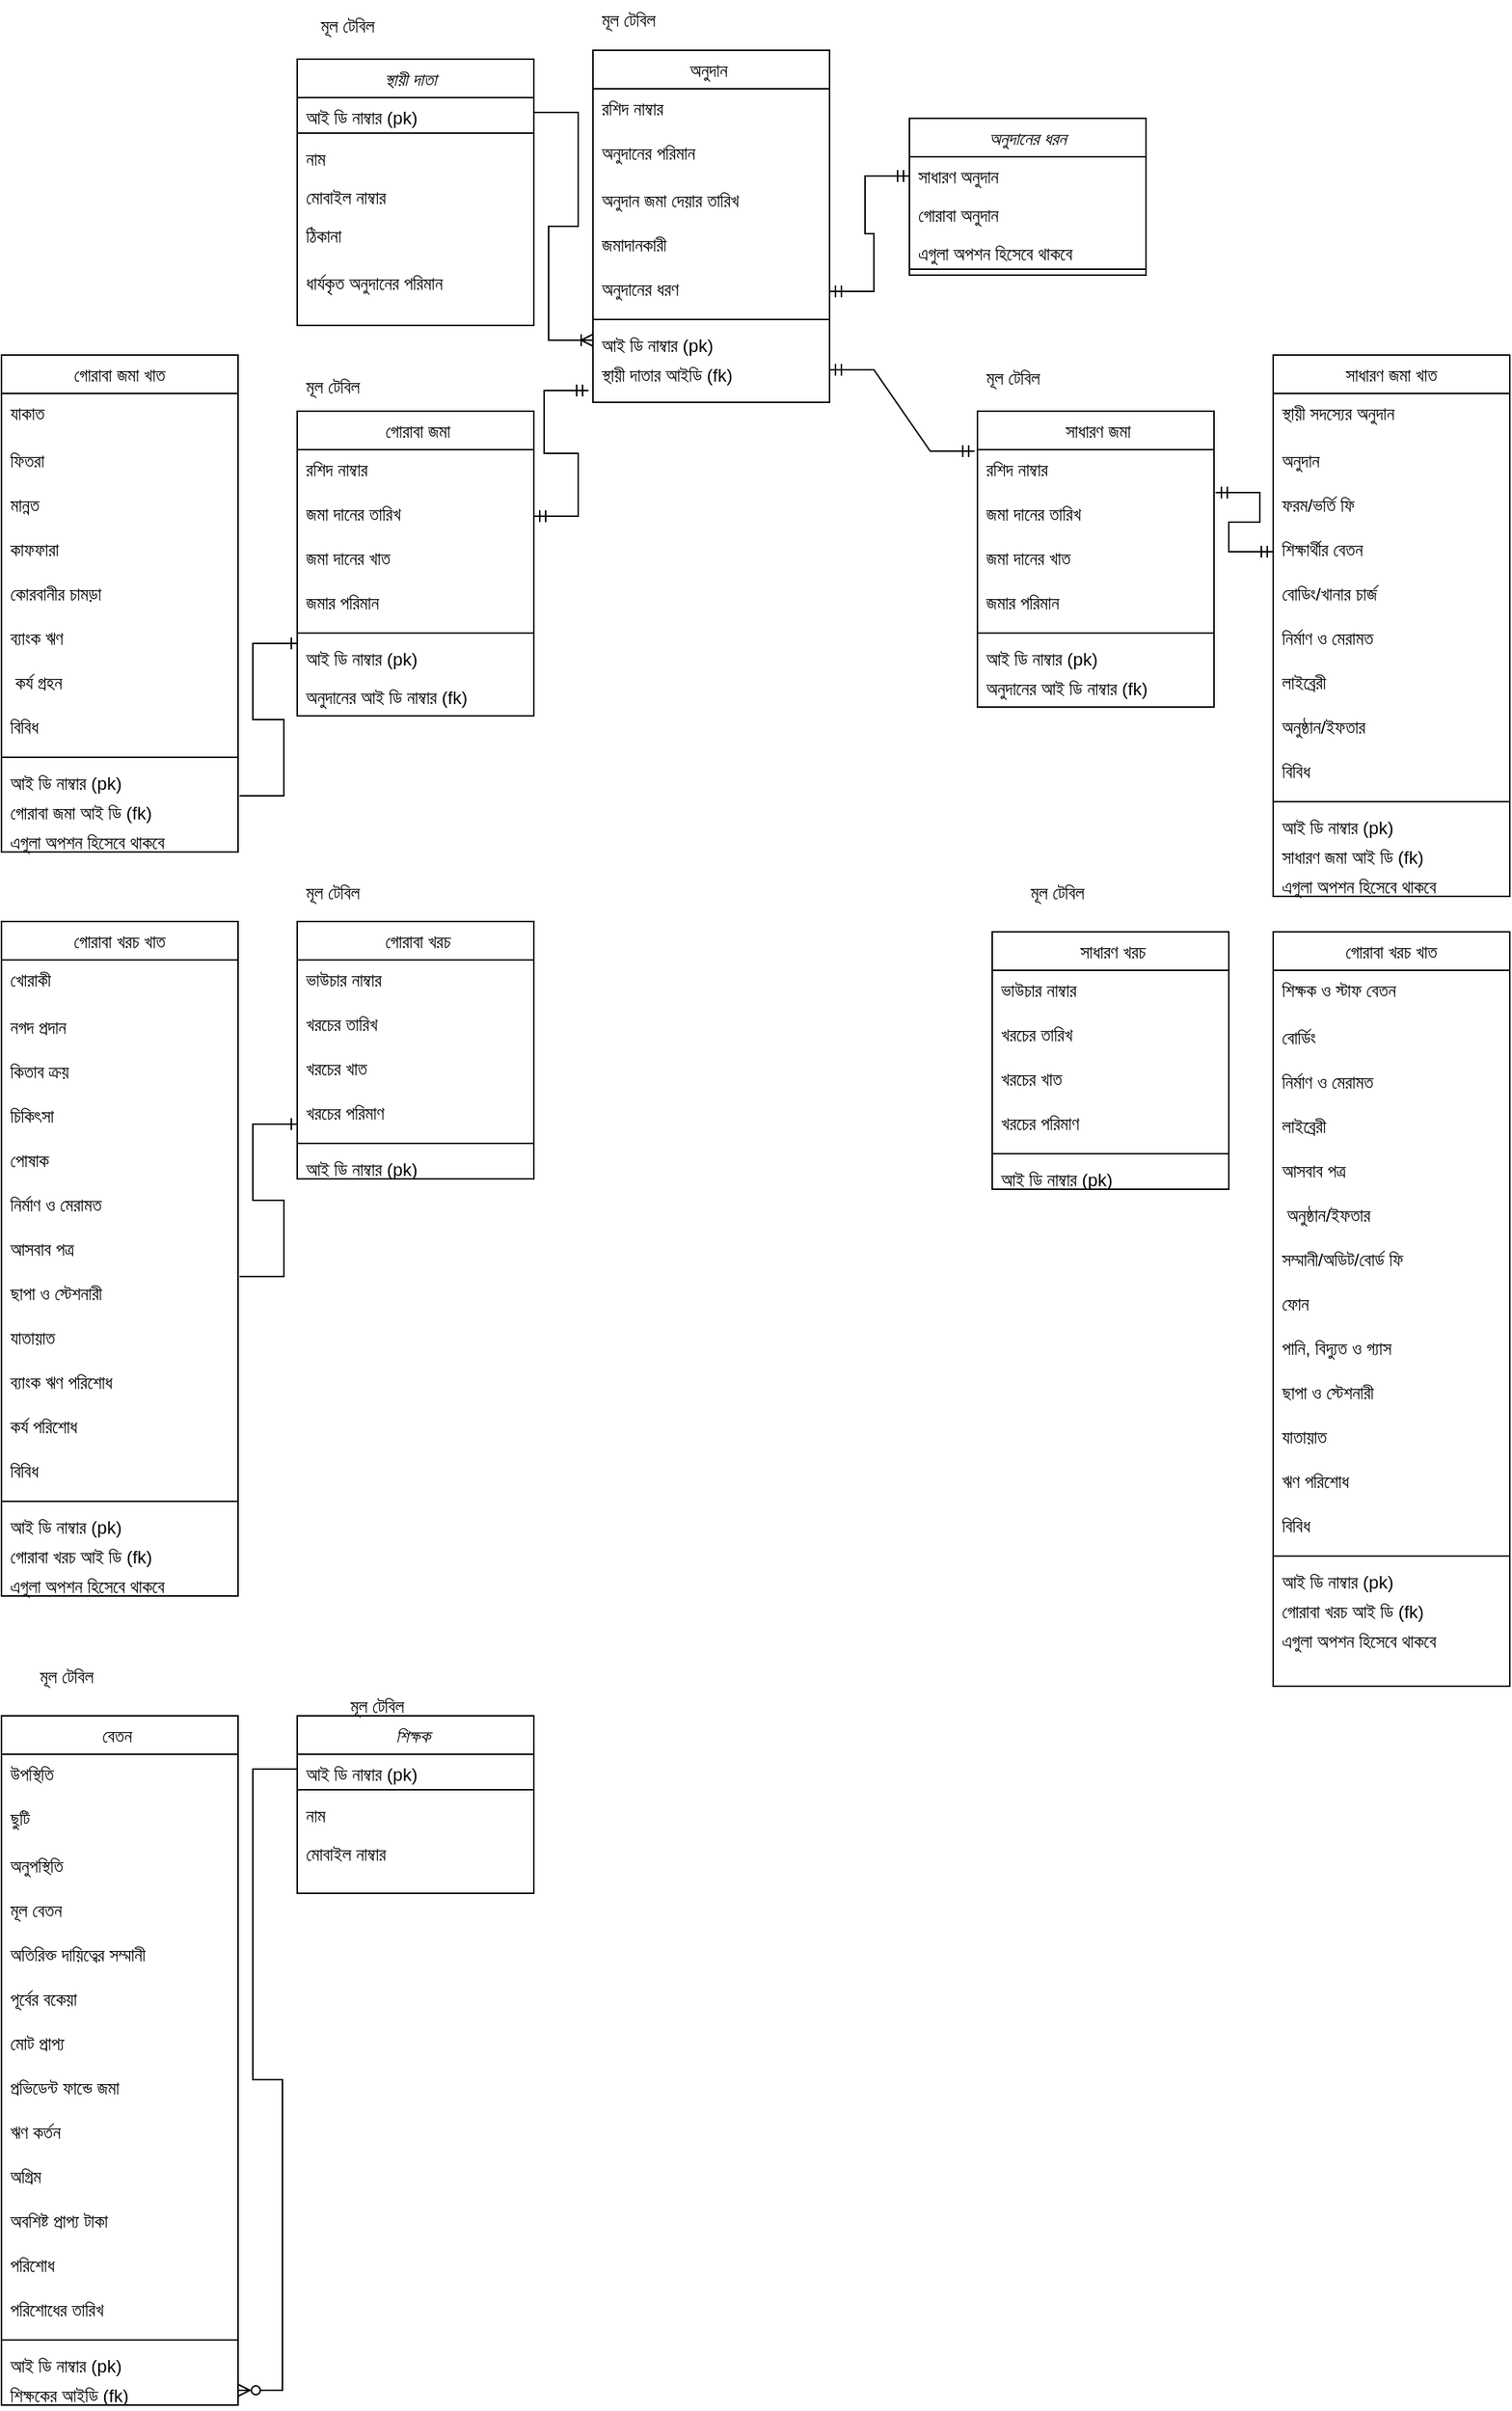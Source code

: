 <mxfile version="21.2.1" type="device">
  <diagram id="C5RBs43oDa-KdzZeNtuy" name="Page-1">
    <mxGraphModel dx="2165" dy="818" grid="1" gridSize="10" guides="1" tooltips="1" connect="1" arrows="1" fold="1" page="1" pageScale="1" pageWidth="827" pageHeight="1169" math="0" shadow="0">
      <root>
        <mxCell id="WIyWlLk6GJQsqaUBKTNV-0" />
        <mxCell id="WIyWlLk6GJQsqaUBKTNV-1" parent="WIyWlLk6GJQsqaUBKTNV-0" />
        <mxCell id="zkfFHV4jXpPFQw0GAbJ--0" value="স্থায়ী দাতা  " style="swimlane;fontStyle=2;align=center;verticalAlign=top;childLayout=stackLayout;horizontal=1;startSize=26;horizontalStack=0;resizeParent=1;resizeLast=0;collapsible=1;marginBottom=0;rounded=0;shadow=0;strokeWidth=1;" parent="WIyWlLk6GJQsqaUBKTNV-1" vertex="1">
          <mxGeometry y="120" width="160" height="180" as="geometry">
            <mxRectangle x="230" y="140" width="160" height="26" as="alternateBounds" />
          </mxGeometry>
        </mxCell>
        <mxCell id="EevCdk19dvMD4sVWMDVo-8" value="আই ডি নাম্বার (pk)" style="text;align=left;verticalAlign=top;spacingLeft=4;spacingRight=4;overflow=hidden;rotatable=0;points=[[0,0.5],[1,0.5]];portConstraint=eastwest;" vertex="1" parent="zkfFHV4jXpPFQw0GAbJ--0">
          <mxGeometry y="26" width="160" height="20" as="geometry" />
        </mxCell>
        <mxCell id="zkfFHV4jXpPFQw0GAbJ--4" value="" style="line;html=1;strokeWidth=1;align=left;verticalAlign=middle;spacingTop=-1;spacingLeft=3;spacingRight=3;rotatable=0;labelPosition=right;points=[];portConstraint=eastwest;" parent="zkfFHV4jXpPFQw0GAbJ--0" vertex="1">
          <mxGeometry y="46" width="160" height="8" as="geometry" />
        </mxCell>
        <mxCell id="EevCdk19dvMD4sVWMDVo-6" value="নাম" style="text;align=left;verticalAlign=top;spacingLeft=4;spacingRight=4;overflow=hidden;rotatable=0;points=[[0,0.5],[1,0.5]];portConstraint=eastwest;" vertex="1" parent="zkfFHV4jXpPFQw0GAbJ--0">
          <mxGeometry y="54" width="160" height="26" as="geometry" />
        </mxCell>
        <mxCell id="EevCdk19dvMD4sVWMDVo-7" value="মোবাইল নাম্বার " style="text;align=left;verticalAlign=top;spacingLeft=4;spacingRight=4;overflow=hidden;rotatable=0;points=[[0,0.5],[1,0.5]];portConstraint=eastwest;rounded=0;shadow=0;html=0;" vertex="1" parent="zkfFHV4jXpPFQw0GAbJ--0">
          <mxGeometry y="80" width="160" height="26" as="geometry" />
        </mxCell>
        <mxCell id="zkfFHV4jXpPFQw0GAbJ--3" value="ঠিকানা" style="text;align=left;verticalAlign=top;spacingLeft=4;spacingRight=4;overflow=hidden;rotatable=0;points=[[0,0.5],[1,0.5]];portConstraint=eastwest;rounded=0;shadow=0;html=0;" parent="zkfFHV4jXpPFQw0GAbJ--0" vertex="1">
          <mxGeometry y="106" width="160" height="32" as="geometry" />
        </mxCell>
        <mxCell id="EevCdk19dvMD4sVWMDVo-10" value="ধার্যকৃত অনুদানের পরিমান" style="text;align=left;verticalAlign=top;spacingLeft=4;spacingRight=4;overflow=hidden;rotatable=0;points=[[0,0.5],[1,0.5]];portConstraint=eastwest;rounded=0;shadow=0;html=0;" vertex="1" parent="zkfFHV4jXpPFQw0GAbJ--0">
          <mxGeometry y="138" width="160" height="30" as="geometry" />
        </mxCell>
        <mxCell id="zkfFHV4jXpPFQw0GAbJ--17" value="অনুদান " style="swimlane;fontStyle=0;align=center;verticalAlign=top;childLayout=stackLayout;horizontal=1;startSize=26;horizontalStack=0;resizeParent=1;resizeLast=0;collapsible=1;marginBottom=0;rounded=0;shadow=0;strokeWidth=1;" parent="WIyWlLk6GJQsqaUBKTNV-1" vertex="1">
          <mxGeometry x="200" y="114" width="160" height="238" as="geometry">
            <mxRectangle x="550" y="140" width="160" height="26" as="alternateBounds" />
          </mxGeometry>
        </mxCell>
        <mxCell id="EevCdk19dvMD4sVWMDVo-15" value="রশিদ নাম্বার " style="text;align=left;verticalAlign=top;spacingLeft=4;spacingRight=4;overflow=hidden;rotatable=0;points=[[0,0.5],[1,0.5]];portConstraint=eastwest;rounded=0;shadow=0;html=0;" vertex="1" parent="zkfFHV4jXpPFQw0GAbJ--17">
          <mxGeometry y="26" width="160" height="30" as="geometry" />
        </mxCell>
        <mxCell id="EevCdk19dvMD4sVWMDVo-13" value="অনুদানের পরিমান " style="text;align=left;verticalAlign=top;spacingLeft=4;spacingRight=4;overflow=hidden;rotatable=0;points=[[0,0.5],[1,0.5]];portConstraint=eastwest;rounded=0;shadow=0;html=0;" vertex="1" parent="zkfFHV4jXpPFQw0GAbJ--17">
          <mxGeometry y="56" width="160" height="32" as="geometry" />
        </mxCell>
        <mxCell id="EevCdk19dvMD4sVWMDVo-11" value="অনুদান জমা দেয়ার তারিখ " style="text;align=left;verticalAlign=top;spacingLeft=4;spacingRight=4;overflow=hidden;rotatable=0;points=[[0,0.5],[1,0.5]];portConstraint=eastwest;rounded=0;shadow=0;html=0;" vertex="1" parent="zkfFHV4jXpPFQw0GAbJ--17">
          <mxGeometry y="88" width="160" height="30" as="geometry" />
        </mxCell>
        <mxCell id="EevCdk19dvMD4sVWMDVo-16" value="জমাদানকারী" style="text;align=left;verticalAlign=top;spacingLeft=4;spacingRight=4;overflow=hidden;rotatable=0;points=[[0,0.5],[1,0.5]];portConstraint=eastwest;rounded=0;shadow=0;html=0;" vertex="1" parent="zkfFHV4jXpPFQw0GAbJ--17">
          <mxGeometry y="118" width="160" height="30" as="geometry" />
        </mxCell>
        <mxCell id="EevCdk19dvMD4sVWMDVo-17" value="অনুদানের ধরণ " style="text;align=left;verticalAlign=top;spacingLeft=4;spacingRight=4;overflow=hidden;rotatable=0;points=[[0,0.5],[1,0.5]];portConstraint=eastwest;rounded=0;shadow=0;html=0;" vertex="1" parent="zkfFHV4jXpPFQw0GAbJ--17">
          <mxGeometry y="148" width="160" height="30" as="geometry" />
        </mxCell>
        <mxCell id="zkfFHV4jXpPFQw0GAbJ--23" value="" style="line;html=1;strokeWidth=1;align=left;verticalAlign=middle;spacingTop=-1;spacingLeft=3;spacingRight=3;rotatable=0;labelPosition=right;points=[];portConstraint=eastwest;" parent="zkfFHV4jXpPFQw0GAbJ--17" vertex="1">
          <mxGeometry y="178" width="160" height="8" as="geometry" />
        </mxCell>
        <mxCell id="EevCdk19dvMD4sVWMDVo-18" value="আই ডি নাম্বার (pk)" style="text;align=left;verticalAlign=top;spacingLeft=4;spacingRight=4;overflow=hidden;rotatable=0;points=[[0,0.5],[1,0.5]];portConstraint=eastwest;" vertex="1" parent="zkfFHV4jXpPFQw0GAbJ--17">
          <mxGeometry y="186" width="160" height="20" as="geometry" />
        </mxCell>
        <mxCell id="EevCdk19dvMD4sVWMDVo-19" value="স্থায়ী দাতার আইডি (fk)" style="text;align=left;verticalAlign=top;spacingLeft=4;spacingRight=4;overflow=hidden;rotatable=0;points=[[0,0.5],[1,0.5]];portConstraint=eastwest;" vertex="1" parent="zkfFHV4jXpPFQw0GAbJ--17">
          <mxGeometry y="206" width="160" height="20" as="geometry" />
        </mxCell>
        <mxCell id="EevCdk19dvMD4sVWMDVo-0" value="অনুদানের ধরন" style="swimlane;fontStyle=2;align=center;verticalAlign=top;childLayout=stackLayout;horizontal=1;startSize=26;horizontalStack=0;resizeParent=1;resizeLast=0;collapsible=1;marginBottom=0;rounded=0;shadow=0;strokeWidth=1;" vertex="1" parent="WIyWlLk6GJQsqaUBKTNV-1">
          <mxGeometry x="414" y="160" width="160" height="106" as="geometry">
            <mxRectangle x="230" y="140" width="160" height="26" as="alternateBounds" />
          </mxGeometry>
        </mxCell>
        <mxCell id="EevCdk19dvMD4sVWMDVo-1" value="সাধারণ অনুদান" style="text;align=left;verticalAlign=top;spacingLeft=4;spacingRight=4;overflow=hidden;rotatable=0;points=[[0,0.5],[1,0.5]];portConstraint=eastwest;" vertex="1" parent="EevCdk19dvMD4sVWMDVo-0">
          <mxGeometry y="26" width="160" height="26" as="geometry" />
        </mxCell>
        <mxCell id="EevCdk19dvMD4sVWMDVo-2" value="গোরাবা অনুদান" style="text;align=left;verticalAlign=top;spacingLeft=4;spacingRight=4;overflow=hidden;rotatable=0;points=[[0,0.5],[1,0.5]];portConstraint=eastwest;rounded=0;shadow=0;html=0;" vertex="1" parent="EevCdk19dvMD4sVWMDVo-0">
          <mxGeometry y="52" width="160" height="26" as="geometry" />
        </mxCell>
        <mxCell id="EevCdk19dvMD4sVWMDVo-186" value="এগুলা অপশন হিসেবে থাকবে" style="text;align=left;verticalAlign=top;spacingLeft=4;spacingRight=4;overflow=hidden;rotatable=0;points=[[0,0.5],[1,0.5]];portConstraint=eastwest;" vertex="1" parent="EevCdk19dvMD4sVWMDVo-0">
          <mxGeometry y="78" width="160" height="20" as="geometry" />
        </mxCell>
        <mxCell id="EevCdk19dvMD4sVWMDVo-4" value="" style="line;html=1;strokeWidth=1;align=left;verticalAlign=middle;spacingTop=-1;spacingLeft=3;spacingRight=3;rotatable=0;labelPosition=right;points=[];portConstraint=eastwest;" vertex="1" parent="EevCdk19dvMD4sVWMDVo-0">
          <mxGeometry y="98" width="160" height="8" as="geometry" />
        </mxCell>
        <mxCell id="EevCdk19dvMD4sVWMDVo-20" value="" style="edgeStyle=entityRelationEdgeStyle;fontSize=12;html=1;endArrow=ERoneToMany;rounded=0;entryX=0;entryY=0.5;entryDx=0;entryDy=0;exitX=1;exitY=0.5;exitDx=0;exitDy=0;" edge="1" parent="WIyWlLk6GJQsqaUBKTNV-1" source="EevCdk19dvMD4sVWMDVo-8" target="EevCdk19dvMD4sVWMDVo-18">
          <mxGeometry width="100" height="100" relative="1" as="geometry">
            <mxPoint x="270" y="160" as="sourcePoint" />
            <mxPoint x="370" y="60" as="targetPoint" />
          </mxGeometry>
        </mxCell>
        <mxCell id="EevCdk19dvMD4sVWMDVo-21" value="" style="edgeStyle=entityRelationEdgeStyle;fontSize=12;html=1;endArrow=ERmandOne;startArrow=ERmandOne;rounded=0;entryX=0;entryY=0.5;entryDx=0;entryDy=0;" edge="1" parent="WIyWlLk6GJQsqaUBKTNV-1" source="EevCdk19dvMD4sVWMDVo-17" target="EevCdk19dvMD4sVWMDVo-1">
          <mxGeometry width="100" height="100" relative="1" as="geometry">
            <mxPoint x="460" y="279" as="sourcePoint" />
            <mxPoint x="560" y="179" as="targetPoint" />
          </mxGeometry>
        </mxCell>
        <mxCell id="EevCdk19dvMD4sVWMDVo-22" value="শিক্ষক " style="swimlane;fontStyle=2;align=center;verticalAlign=top;childLayout=stackLayout;horizontal=1;startSize=26;horizontalStack=0;resizeParent=1;resizeLast=0;collapsible=1;marginBottom=0;rounded=0;shadow=0;strokeWidth=1;" vertex="1" parent="WIyWlLk6GJQsqaUBKTNV-1">
          <mxGeometry y="1240" width="160" height="120" as="geometry">
            <mxRectangle x="230" y="140" width="160" height="26" as="alternateBounds" />
          </mxGeometry>
        </mxCell>
        <mxCell id="EevCdk19dvMD4sVWMDVo-23" value="আই ডি নাম্বার (pk)" style="text;align=left;verticalAlign=top;spacingLeft=4;spacingRight=4;overflow=hidden;rotatable=0;points=[[0,0.5],[1,0.5]];portConstraint=eastwest;" vertex="1" parent="EevCdk19dvMD4sVWMDVo-22">
          <mxGeometry y="26" width="160" height="20" as="geometry" />
        </mxCell>
        <mxCell id="EevCdk19dvMD4sVWMDVo-24" value="" style="line;html=1;strokeWidth=1;align=left;verticalAlign=middle;spacingTop=-1;spacingLeft=3;spacingRight=3;rotatable=0;labelPosition=right;points=[];portConstraint=eastwest;" vertex="1" parent="EevCdk19dvMD4sVWMDVo-22">
          <mxGeometry y="46" width="160" height="8" as="geometry" />
        </mxCell>
        <mxCell id="EevCdk19dvMD4sVWMDVo-25" value="নাম" style="text;align=left;verticalAlign=top;spacingLeft=4;spacingRight=4;overflow=hidden;rotatable=0;points=[[0,0.5],[1,0.5]];portConstraint=eastwest;" vertex="1" parent="EevCdk19dvMD4sVWMDVo-22">
          <mxGeometry y="54" width="160" height="26" as="geometry" />
        </mxCell>
        <mxCell id="EevCdk19dvMD4sVWMDVo-26" value="মোবাইল নাম্বার " style="text;align=left;verticalAlign=top;spacingLeft=4;spacingRight=4;overflow=hidden;rotatable=0;points=[[0,0.5],[1,0.5]];portConstraint=eastwest;rounded=0;shadow=0;html=0;" vertex="1" parent="EevCdk19dvMD4sVWMDVo-22">
          <mxGeometry y="80" width="160" height="26" as="geometry" />
        </mxCell>
        <mxCell id="EevCdk19dvMD4sVWMDVo-30" value="বেতন " style="swimlane;fontStyle=0;align=center;verticalAlign=top;childLayout=stackLayout;horizontal=1;startSize=26;horizontalStack=0;resizeParent=1;resizeLast=0;collapsible=1;marginBottom=0;rounded=0;shadow=0;strokeWidth=1;" vertex="1" parent="WIyWlLk6GJQsqaUBKTNV-1">
          <mxGeometry x="-200" y="1240" width="160" height="466" as="geometry">
            <mxRectangle x="550" y="140" width="160" height="26" as="alternateBounds" />
          </mxGeometry>
        </mxCell>
        <mxCell id="EevCdk19dvMD4sVWMDVo-31" value="উপস্থিতি" style="text;align=left;verticalAlign=top;spacingLeft=4;spacingRight=4;overflow=hidden;rotatable=0;points=[[0,0.5],[1,0.5]];portConstraint=eastwest;rounded=0;shadow=0;html=0;" vertex="1" parent="EevCdk19dvMD4sVWMDVo-30">
          <mxGeometry y="26" width="160" height="30" as="geometry" />
        </mxCell>
        <mxCell id="EevCdk19dvMD4sVWMDVo-32" value="ছুটি" style="text;align=left;verticalAlign=top;spacingLeft=4;spacingRight=4;overflow=hidden;rotatable=0;points=[[0,0.5],[1,0.5]];portConstraint=eastwest;rounded=0;shadow=0;html=0;" vertex="1" parent="EevCdk19dvMD4sVWMDVo-30">
          <mxGeometry y="56" width="160" height="32" as="geometry" />
        </mxCell>
        <mxCell id="EevCdk19dvMD4sVWMDVo-33" value="অনুপস্থিতি" style="text;align=left;verticalAlign=top;spacingLeft=4;spacingRight=4;overflow=hidden;rotatable=0;points=[[0,0.5],[1,0.5]];portConstraint=eastwest;rounded=0;shadow=0;html=0;" vertex="1" parent="EevCdk19dvMD4sVWMDVo-30">
          <mxGeometry y="88" width="160" height="30" as="geometry" />
        </mxCell>
        <mxCell id="EevCdk19dvMD4sVWMDVo-34" value="মূল বেতন" style="text;align=left;verticalAlign=top;spacingLeft=4;spacingRight=4;overflow=hidden;rotatable=0;points=[[0,0.5],[1,0.5]];portConstraint=eastwest;rounded=0;shadow=0;html=0;" vertex="1" parent="EevCdk19dvMD4sVWMDVo-30">
          <mxGeometry y="118" width="160" height="30" as="geometry" />
        </mxCell>
        <mxCell id="EevCdk19dvMD4sVWMDVo-35" value="অতিরিক্ত দায়িত্বের সম্মানী" style="text;align=left;verticalAlign=top;spacingLeft=4;spacingRight=4;overflow=hidden;rotatable=0;points=[[0,0.5],[1,0.5]];portConstraint=eastwest;rounded=0;shadow=0;html=0;" vertex="1" parent="EevCdk19dvMD4sVWMDVo-30">
          <mxGeometry y="148" width="160" height="30" as="geometry" />
        </mxCell>
        <mxCell id="EevCdk19dvMD4sVWMDVo-39" value="পূর্বের বকেয়া" style="text;align=left;verticalAlign=top;spacingLeft=4;spacingRight=4;overflow=hidden;rotatable=0;points=[[0,0.5],[1,0.5]];portConstraint=eastwest;rounded=0;shadow=0;html=0;" vertex="1" parent="EevCdk19dvMD4sVWMDVo-30">
          <mxGeometry y="178" width="160" height="30" as="geometry" />
        </mxCell>
        <mxCell id="EevCdk19dvMD4sVWMDVo-43" value="মোট প্রাপ্য" style="text;align=left;verticalAlign=top;spacingLeft=4;spacingRight=4;overflow=hidden;rotatable=0;points=[[0,0.5],[1,0.5]];portConstraint=eastwest;rounded=0;shadow=0;html=0;" vertex="1" parent="EevCdk19dvMD4sVWMDVo-30">
          <mxGeometry y="208" width="160" height="30" as="geometry" />
        </mxCell>
        <mxCell id="EevCdk19dvMD4sVWMDVo-40" value="প্রভিডেন্ট ফান্ডে জমা" style="text;align=left;verticalAlign=top;spacingLeft=4;spacingRight=4;overflow=hidden;rotatable=0;points=[[0,0.5],[1,0.5]];portConstraint=eastwest;rounded=0;shadow=0;html=0;" vertex="1" parent="EevCdk19dvMD4sVWMDVo-30">
          <mxGeometry y="238" width="160" height="30" as="geometry" />
        </mxCell>
        <mxCell id="EevCdk19dvMD4sVWMDVo-41" value="ঋণ কর্তন" style="text;align=left;verticalAlign=top;spacingLeft=4;spacingRight=4;overflow=hidden;rotatable=0;points=[[0,0.5],[1,0.5]];portConstraint=eastwest;rounded=0;shadow=0;html=0;" vertex="1" parent="EevCdk19dvMD4sVWMDVo-30">
          <mxGeometry y="268" width="160" height="30" as="geometry" />
        </mxCell>
        <mxCell id="EevCdk19dvMD4sVWMDVo-42" value="অগ্রিম" style="text;align=left;verticalAlign=top;spacingLeft=4;spacingRight=4;overflow=hidden;rotatable=0;points=[[0,0.5],[1,0.5]];portConstraint=eastwest;rounded=0;shadow=0;html=0;" vertex="1" parent="EevCdk19dvMD4sVWMDVo-30">
          <mxGeometry y="298" width="160" height="30" as="geometry" />
        </mxCell>
        <mxCell id="EevCdk19dvMD4sVWMDVo-44" value="অবশিষ্ট প্রাপ্য টাকা" style="text;align=left;verticalAlign=top;spacingLeft=4;spacingRight=4;overflow=hidden;rotatable=0;points=[[0,0.5],[1,0.5]];portConstraint=eastwest;rounded=0;shadow=0;html=0;" vertex="1" parent="EevCdk19dvMD4sVWMDVo-30">
          <mxGeometry y="328" width="160" height="30" as="geometry" />
        </mxCell>
        <mxCell id="EevCdk19dvMD4sVWMDVo-45" value="পরিশোধ" style="text;align=left;verticalAlign=top;spacingLeft=4;spacingRight=4;overflow=hidden;rotatable=0;points=[[0,0.5],[1,0.5]];portConstraint=eastwest;rounded=0;shadow=0;html=0;" vertex="1" parent="EevCdk19dvMD4sVWMDVo-30">
          <mxGeometry y="358" width="160" height="30" as="geometry" />
        </mxCell>
        <mxCell id="EevCdk19dvMD4sVWMDVo-46" value="পরিশোধের তারিখ " style="text;align=left;verticalAlign=top;spacingLeft=4;spacingRight=4;overflow=hidden;rotatable=0;points=[[0,0.5],[1,0.5]];portConstraint=eastwest;rounded=0;shadow=0;html=0;" vertex="1" parent="EevCdk19dvMD4sVWMDVo-30">
          <mxGeometry y="388" width="160" height="30" as="geometry" />
        </mxCell>
        <mxCell id="EevCdk19dvMD4sVWMDVo-36" value="" style="line;html=1;strokeWidth=1;align=left;verticalAlign=middle;spacingTop=-1;spacingLeft=3;spacingRight=3;rotatable=0;labelPosition=right;points=[];portConstraint=eastwest;" vertex="1" parent="EevCdk19dvMD4sVWMDVo-30">
          <mxGeometry y="418" width="160" height="8" as="geometry" />
        </mxCell>
        <mxCell id="EevCdk19dvMD4sVWMDVo-37" value="আই ডি নাম্বার (pk)" style="text;align=left;verticalAlign=top;spacingLeft=4;spacingRight=4;overflow=hidden;rotatable=0;points=[[0,0.5],[1,0.5]];portConstraint=eastwest;" vertex="1" parent="EevCdk19dvMD4sVWMDVo-30">
          <mxGeometry y="426" width="160" height="20" as="geometry" />
        </mxCell>
        <mxCell id="EevCdk19dvMD4sVWMDVo-38" value="শিক্ষকের আইডি (fk)" style="text;align=left;verticalAlign=top;spacingLeft=4;spacingRight=4;overflow=hidden;rotatable=0;points=[[0,0.5],[1,0.5]];portConstraint=eastwest;" vertex="1" parent="EevCdk19dvMD4sVWMDVo-30">
          <mxGeometry y="446" width="160" height="20" as="geometry" />
        </mxCell>
        <mxCell id="EevCdk19dvMD4sVWMDVo-47" value="" style="edgeStyle=entityRelationEdgeStyle;fontSize=12;html=1;endArrow=ERzeroToMany;endFill=1;rounded=0;entryX=1;entryY=0.5;entryDx=0;entryDy=0;" edge="1" parent="WIyWlLk6GJQsqaUBKTNV-1" source="EevCdk19dvMD4sVWMDVo-23" target="EevCdk19dvMD4sVWMDVo-38">
          <mxGeometry width="100" height="100" relative="1" as="geometry">
            <mxPoint x="360" y="670" as="sourcePoint" />
            <mxPoint x="460" y="570" as="targetPoint" />
          </mxGeometry>
        </mxCell>
        <mxCell id="EevCdk19dvMD4sVWMDVo-48" value=" গোরাবা জমা খাত " style="swimlane;fontStyle=0;align=center;verticalAlign=top;childLayout=stackLayout;horizontal=1;startSize=26;horizontalStack=0;resizeParent=1;resizeLast=0;collapsible=1;marginBottom=0;rounded=0;shadow=0;strokeWidth=1;" vertex="1" parent="WIyWlLk6GJQsqaUBKTNV-1">
          <mxGeometry x="-200" y="320" width="160" height="336" as="geometry">
            <mxRectangle x="550" y="140" width="160" height="26" as="alternateBounds" />
          </mxGeometry>
        </mxCell>
        <mxCell id="EevCdk19dvMD4sVWMDVo-50" value="যাকাত" style="text;align=left;verticalAlign=top;spacingLeft=4;spacingRight=4;overflow=hidden;rotatable=0;points=[[0,0.5],[1,0.5]];portConstraint=eastwest;rounded=0;shadow=0;html=0;" vertex="1" parent="EevCdk19dvMD4sVWMDVo-48">
          <mxGeometry y="26" width="160" height="32" as="geometry" />
        </mxCell>
        <mxCell id="EevCdk19dvMD4sVWMDVo-51" value="ফিতরা" style="text;align=left;verticalAlign=top;spacingLeft=4;spacingRight=4;overflow=hidden;rotatable=0;points=[[0,0.5],[1,0.5]];portConstraint=eastwest;rounded=0;shadow=0;html=0;" vertex="1" parent="EevCdk19dvMD4sVWMDVo-48">
          <mxGeometry y="58" width="160" height="30" as="geometry" />
        </mxCell>
        <mxCell id="EevCdk19dvMD4sVWMDVo-52" value="মান্নত" style="text;align=left;verticalAlign=top;spacingLeft=4;spacingRight=4;overflow=hidden;rotatable=0;points=[[0,0.5],[1,0.5]];portConstraint=eastwest;rounded=0;shadow=0;html=0;" vertex="1" parent="EevCdk19dvMD4sVWMDVo-48">
          <mxGeometry y="88" width="160" height="30" as="geometry" />
        </mxCell>
        <mxCell id="EevCdk19dvMD4sVWMDVo-53" value="কাফফারা" style="text;align=left;verticalAlign=top;spacingLeft=4;spacingRight=4;overflow=hidden;rotatable=0;points=[[0,0.5],[1,0.5]];portConstraint=eastwest;rounded=0;shadow=0;html=0;" vertex="1" parent="EevCdk19dvMD4sVWMDVo-48">
          <mxGeometry y="118" width="160" height="30" as="geometry" />
        </mxCell>
        <mxCell id="EevCdk19dvMD4sVWMDVo-54" value="কোরবানীর চামড়া" style="text;align=left;verticalAlign=top;spacingLeft=4;spacingRight=4;overflow=hidden;rotatable=0;points=[[0,0.5],[1,0.5]];portConstraint=eastwest;rounded=0;shadow=0;html=0;" vertex="1" parent="EevCdk19dvMD4sVWMDVo-48">
          <mxGeometry y="148" width="160" height="30" as="geometry" />
        </mxCell>
        <mxCell id="EevCdk19dvMD4sVWMDVo-55" value="ব্যাংক ঋণ" style="text;align=left;verticalAlign=top;spacingLeft=4;spacingRight=4;overflow=hidden;rotatable=0;points=[[0,0.5],[1,0.5]];portConstraint=eastwest;rounded=0;shadow=0;html=0;" vertex="1" parent="EevCdk19dvMD4sVWMDVo-48">
          <mxGeometry y="178" width="160" height="30" as="geometry" />
        </mxCell>
        <mxCell id="EevCdk19dvMD4sVWMDVo-56" value=" কর্য গ্রহন" style="text;align=left;verticalAlign=top;spacingLeft=4;spacingRight=4;overflow=hidden;rotatable=0;points=[[0,0.5],[1,0.5]];portConstraint=eastwest;rounded=0;shadow=0;html=0;" vertex="1" parent="EevCdk19dvMD4sVWMDVo-48">
          <mxGeometry y="208" width="160" height="30" as="geometry" />
        </mxCell>
        <mxCell id="EevCdk19dvMD4sVWMDVo-57" value="বিবিধ" style="text;align=left;verticalAlign=top;spacingLeft=4;spacingRight=4;overflow=hidden;rotatable=0;points=[[0,0.5],[1,0.5]];portConstraint=eastwest;rounded=0;shadow=0;html=0;" vertex="1" parent="EevCdk19dvMD4sVWMDVo-48">
          <mxGeometry y="238" width="160" height="30" as="geometry" />
        </mxCell>
        <mxCell id="EevCdk19dvMD4sVWMDVo-62" value="" style="line;html=1;strokeWidth=1;align=left;verticalAlign=middle;spacingTop=-1;spacingLeft=3;spacingRight=3;rotatable=0;labelPosition=right;points=[];portConstraint=eastwest;" vertex="1" parent="EevCdk19dvMD4sVWMDVo-48">
          <mxGeometry y="268" width="160" height="8" as="geometry" />
        </mxCell>
        <mxCell id="EevCdk19dvMD4sVWMDVo-63" value="আই ডি নাম্বার (pk)" style="text;align=left;verticalAlign=top;spacingLeft=4;spacingRight=4;overflow=hidden;rotatable=0;points=[[0,0.5],[1,0.5]];portConstraint=eastwest;" vertex="1" parent="EevCdk19dvMD4sVWMDVo-48">
          <mxGeometry y="276" width="160" height="20" as="geometry" />
        </mxCell>
        <mxCell id="EevCdk19dvMD4sVWMDVo-64" value="গোরাবা জমা আই ডি (fk)" style="text;align=left;verticalAlign=top;spacingLeft=4;spacingRight=4;overflow=hidden;rotatable=0;points=[[0,0.5],[1,0.5]];portConstraint=eastwest;" vertex="1" parent="EevCdk19dvMD4sVWMDVo-48">
          <mxGeometry y="296" width="160" height="20" as="geometry" />
        </mxCell>
        <mxCell id="EevCdk19dvMD4sVWMDVo-185" value="এগুলা অপশন হিসেবে থাকবে" style="text;align=left;verticalAlign=top;spacingLeft=4;spacingRight=4;overflow=hidden;rotatable=0;points=[[0,0.5],[1,0.5]];portConstraint=eastwest;" vertex="1" parent="EevCdk19dvMD4sVWMDVo-48">
          <mxGeometry y="316" width="160" height="20" as="geometry" />
        </mxCell>
        <mxCell id="EevCdk19dvMD4sVWMDVo-65" value="" style="edgeStyle=entityRelationEdgeStyle;fontSize=12;html=1;endArrow=ERmandOne;startArrow=ERmandOne;rounded=0;exitX=1;exitY=0.5;exitDx=0;exitDy=0;entryX=-0.019;entryY=1.2;entryDx=0;entryDy=0;entryPerimeter=0;" edge="1" parent="WIyWlLk6GJQsqaUBKTNV-1" source="EevCdk19dvMD4sVWMDVo-94" target="EevCdk19dvMD4sVWMDVo-19">
          <mxGeometry width="100" height="100" relative="1" as="geometry">
            <mxPoint x="120" y="360" as="sourcePoint" />
            <mxPoint x="380" y="360" as="targetPoint" />
          </mxGeometry>
        </mxCell>
        <mxCell id="EevCdk19dvMD4sVWMDVo-66" value=" গোরাবা খরচ খাত " style="swimlane;fontStyle=0;align=center;verticalAlign=top;childLayout=stackLayout;horizontal=1;startSize=26;horizontalStack=0;resizeParent=1;resizeLast=0;collapsible=1;marginBottom=0;rounded=0;shadow=0;strokeWidth=1;" vertex="1" parent="WIyWlLk6GJQsqaUBKTNV-1">
          <mxGeometry x="-200" y="703" width="160" height="456" as="geometry">
            <mxRectangle x="550" y="140" width="160" height="26" as="alternateBounds" />
          </mxGeometry>
        </mxCell>
        <mxCell id="EevCdk19dvMD4sVWMDVo-68" value="খোরাকী " style="text;align=left;verticalAlign=top;spacingLeft=4;spacingRight=4;overflow=hidden;rotatable=0;points=[[0,0.5],[1,0.5]];portConstraint=eastwest;rounded=0;shadow=0;html=0;" vertex="1" parent="EevCdk19dvMD4sVWMDVo-66">
          <mxGeometry y="26" width="160" height="32" as="geometry" />
        </mxCell>
        <mxCell id="EevCdk19dvMD4sVWMDVo-69" value="নগদ প্রদান" style="text;align=left;verticalAlign=top;spacingLeft=4;spacingRight=4;overflow=hidden;rotatable=0;points=[[0,0.5],[1,0.5]];portConstraint=eastwest;rounded=0;shadow=0;html=0;" vertex="1" parent="EevCdk19dvMD4sVWMDVo-66">
          <mxGeometry y="58" width="160" height="30" as="geometry" />
        </mxCell>
        <mxCell id="EevCdk19dvMD4sVWMDVo-70" value="কিতাব ক্রয়" style="text;align=left;verticalAlign=top;spacingLeft=4;spacingRight=4;overflow=hidden;rotatable=0;points=[[0,0.5],[1,0.5]];portConstraint=eastwest;rounded=0;shadow=0;html=0;" vertex="1" parent="EevCdk19dvMD4sVWMDVo-66">
          <mxGeometry y="88" width="160" height="30" as="geometry" />
        </mxCell>
        <mxCell id="EevCdk19dvMD4sVWMDVo-71" value="চিকিৎসা " style="text;align=left;verticalAlign=top;spacingLeft=4;spacingRight=4;overflow=hidden;rotatable=0;points=[[0,0.5],[1,0.5]];portConstraint=eastwest;rounded=0;shadow=0;html=0;" vertex="1" parent="EevCdk19dvMD4sVWMDVo-66">
          <mxGeometry y="118" width="160" height="30" as="geometry" />
        </mxCell>
        <mxCell id="EevCdk19dvMD4sVWMDVo-72" value="পোষাক" style="text;align=left;verticalAlign=top;spacingLeft=4;spacingRight=4;overflow=hidden;rotatable=0;points=[[0,0.5],[1,0.5]];portConstraint=eastwest;rounded=0;shadow=0;html=0;" vertex="1" parent="EevCdk19dvMD4sVWMDVo-66">
          <mxGeometry y="148" width="160" height="30" as="geometry" />
        </mxCell>
        <mxCell id="EevCdk19dvMD4sVWMDVo-73" value="নির্মাণ ও মেরামত" style="text;align=left;verticalAlign=top;spacingLeft=4;spacingRight=4;overflow=hidden;rotatable=0;points=[[0,0.5],[1,0.5]];portConstraint=eastwest;rounded=0;shadow=0;html=0;" vertex="1" parent="EevCdk19dvMD4sVWMDVo-66">
          <mxGeometry y="178" width="160" height="30" as="geometry" />
        </mxCell>
        <mxCell id="EevCdk19dvMD4sVWMDVo-74" value="আসবাব পত্র" style="text;align=left;verticalAlign=top;spacingLeft=4;spacingRight=4;overflow=hidden;rotatable=0;points=[[0,0.5],[1,0.5]];portConstraint=eastwest;rounded=0;shadow=0;html=0;" vertex="1" parent="EevCdk19dvMD4sVWMDVo-66">
          <mxGeometry y="208" width="160" height="30" as="geometry" />
        </mxCell>
        <mxCell id="EevCdk19dvMD4sVWMDVo-75" value="ছাপা ও স্টেশনারী" style="text;align=left;verticalAlign=top;spacingLeft=4;spacingRight=4;overflow=hidden;rotatable=0;points=[[0,0.5],[1,0.5]];portConstraint=eastwest;rounded=0;shadow=0;html=0;" vertex="1" parent="EevCdk19dvMD4sVWMDVo-66">
          <mxGeometry y="238" width="160" height="30" as="geometry" />
        </mxCell>
        <mxCell id="EevCdk19dvMD4sVWMDVo-76" value="যাতায়াত" style="text;align=left;verticalAlign=top;spacingLeft=4;spacingRight=4;overflow=hidden;rotatable=0;points=[[0,0.5],[1,0.5]];portConstraint=eastwest;rounded=0;shadow=0;html=0;" vertex="1" parent="EevCdk19dvMD4sVWMDVo-66">
          <mxGeometry y="268" width="160" height="30" as="geometry" />
        </mxCell>
        <mxCell id="EevCdk19dvMD4sVWMDVo-80" value="ব্যাংক ঋণ পরিশোধ" style="text;align=left;verticalAlign=top;spacingLeft=4;spacingRight=4;overflow=hidden;rotatable=0;points=[[0,0.5],[1,0.5]];portConstraint=eastwest;rounded=0;shadow=0;html=0;" vertex="1" parent="EevCdk19dvMD4sVWMDVo-66">
          <mxGeometry y="298" width="160" height="30" as="geometry" />
        </mxCell>
        <mxCell id="EevCdk19dvMD4sVWMDVo-81" value="কর্য পরিশোধ" style="text;align=left;verticalAlign=top;spacingLeft=4;spacingRight=4;overflow=hidden;rotatable=0;points=[[0,0.5],[1,0.5]];portConstraint=eastwest;rounded=0;shadow=0;html=0;" vertex="1" parent="EevCdk19dvMD4sVWMDVo-66">
          <mxGeometry y="328" width="160" height="30" as="geometry" />
        </mxCell>
        <mxCell id="EevCdk19dvMD4sVWMDVo-82" value="বিবিধ " style="text;align=left;verticalAlign=top;spacingLeft=4;spacingRight=4;overflow=hidden;rotatable=0;points=[[0,0.5],[1,0.5]];portConstraint=eastwest;rounded=0;shadow=0;html=0;" vertex="1" parent="EevCdk19dvMD4sVWMDVo-66">
          <mxGeometry y="358" width="160" height="30" as="geometry" />
        </mxCell>
        <mxCell id="EevCdk19dvMD4sVWMDVo-77" value="" style="line;html=1;strokeWidth=1;align=left;verticalAlign=middle;spacingTop=-1;spacingLeft=3;spacingRight=3;rotatable=0;labelPosition=right;points=[];portConstraint=eastwest;" vertex="1" parent="EevCdk19dvMD4sVWMDVo-66">
          <mxGeometry y="388" width="160" height="8" as="geometry" />
        </mxCell>
        <mxCell id="EevCdk19dvMD4sVWMDVo-78" value="আই ডি নাম্বার (pk)" style="text;align=left;verticalAlign=top;spacingLeft=4;spacingRight=4;overflow=hidden;rotatable=0;points=[[0,0.5],[1,0.5]];portConstraint=eastwest;" vertex="1" parent="EevCdk19dvMD4sVWMDVo-66">
          <mxGeometry y="396" width="160" height="20" as="geometry" />
        </mxCell>
        <mxCell id="EevCdk19dvMD4sVWMDVo-112" value="গোরাবা খরচ আই ডি (fk)" style="text;align=left;verticalAlign=top;spacingLeft=4;spacingRight=4;overflow=hidden;rotatable=0;points=[[0,0.5],[1,0.5]];portConstraint=eastwest;" vertex="1" parent="EevCdk19dvMD4sVWMDVo-66">
          <mxGeometry y="416" width="160" height="20" as="geometry" />
        </mxCell>
        <mxCell id="EevCdk19dvMD4sVWMDVo-183" value="এগুলা অপশন হিসেবে থাকবে" style="text;align=left;verticalAlign=top;spacingLeft=4;spacingRight=4;overflow=hidden;rotatable=0;points=[[0,0.5],[1,0.5]];portConstraint=eastwest;" vertex="1" parent="EevCdk19dvMD4sVWMDVo-66">
          <mxGeometry y="436" width="160" height="20" as="geometry" />
        </mxCell>
        <mxCell id="EevCdk19dvMD4sVWMDVo-84" value=" গোরাবা জমা" style="swimlane;fontStyle=0;align=center;verticalAlign=top;childLayout=stackLayout;horizontal=1;startSize=26;horizontalStack=0;resizeParent=1;resizeLast=0;collapsible=1;marginBottom=0;rounded=0;shadow=0;strokeWidth=1;" vertex="1" parent="WIyWlLk6GJQsqaUBKTNV-1">
          <mxGeometry y="358" width="160" height="206" as="geometry">
            <mxRectangle x="550" y="140" width="160" height="26" as="alternateBounds" />
          </mxGeometry>
        </mxCell>
        <mxCell id="EevCdk19dvMD4sVWMDVo-85" value="রশিদ নাম্বার" style="text;align=left;verticalAlign=top;spacingLeft=4;spacingRight=4;overflow=hidden;rotatable=0;points=[[0,0.5],[1,0.5]];portConstraint=eastwest;rounded=0;shadow=0;html=0;" vertex="1" parent="EevCdk19dvMD4sVWMDVo-84">
          <mxGeometry y="26" width="160" height="30" as="geometry" />
        </mxCell>
        <mxCell id="EevCdk19dvMD4sVWMDVo-94" value="জমা দানের তারিখ" style="text;align=left;verticalAlign=top;spacingLeft=4;spacingRight=4;overflow=hidden;rotatable=0;points=[[0,0.5],[1,0.5]];portConstraint=eastwest;rounded=0;shadow=0;html=0;" vertex="1" parent="EevCdk19dvMD4sVWMDVo-84">
          <mxGeometry y="56" width="160" height="30" as="geometry" />
        </mxCell>
        <mxCell id="EevCdk19dvMD4sVWMDVo-107" value="জমা দানের খাত" style="text;align=left;verticalAlign=top;spacingLeft=4;spacingRight=4;overflow=hidden;rotatable=0;points=[[0,0.5],[1,0.5]];portConstraint=eastwest;rounded=0;shadow=0;html=0;" vertex="1" parent="EevCdk19dvMD4sVWMDVo-84">
          <mxGeometry y="86" width="160" height="30" as="geometry" />
        </mxCell>
        <mxCell id="EevCdk19dvMD4sVWMDVo-133" value="জমার পরিমান " style="text;align=left;verticalAlign=top;spacingLeft=4;spacingRight=4;overflow=hidden;rotatable=0;points=[[0,0.5],[1,0.5]];portConstraint=eastwest;rounded=0;shadow=0;html=0;" vertex="1" parent="EevCdk19dvMD4sVWMDVo-84">
          <mxGeometry y="116" width="160" height="30" as="geometry" />
        </mxCell>
        <mxCell id="EevCdk19dvMD4sVWMDVo-95" value="" style="line;html=1;strokeWidth=1;align=left;verticalAlign=middle;spacingTop=-1;spacingLeft=3;spacingRight=3;rotatable=0;labelPosition=right;points=[];portConstraint=eastwest;" vertex="1" parent="EevCdk19dvMD4sVWMDVo-84">
          <mxGeometry y="146" width="160" height="8" as="geometry" />
        </mxCell>
        <mxCell id="EevCdk19dvMD4sVWMDVo-96" value="আই ডি নাম্বার (pk)" style="text;align=left;verticalAlign=top;spacingLeft=4;spacingRight=4;overflow=hidden;rotatable=0;points=[[0,0.5],[1,0.5]];portConstraint=eastwest;" vertex="1" parent="EevCdk19dvMD4sVWMDVo-84">
          <mxGeometry y="154" width="160" height="26" as="geometry" />
        </mxCell>
        <mxCell id="EevCdk19dvMD4sVWMDVo-134" value="অনুদানের আই ডি নাম্বার (fk)" style="text;align=left;verticalAlign=top;spacingLeft=4;spacingRight=4;overflow=hidden;rotatable=0;points=[[0,0.5],[1,0.5]];portConstraint=eastwest;" vertex="1" parent="EevCdk19dvMD4sVWMDVo-84">
          <mxGeometry y="180" width="160" height="26" as="geometry" />
        </mxCell>
        <mxCell id="EevCdk19dvMD4sVWMDVo-99" value="" style="edgeStyle=entityRelationEdgeStyle;fontSize=12;html=1;endArrow=ERone;endFill=1;rounded=0;entryX=0;entryY=0.5;entryDx=0;entryDy=0;exitX=1.006;exitY=0.1;exitDx=0;exitDy=0;exitPerimeter=0;" edge="1" parent="WIyWlLk6GJQsqaUBKTNV-1" source="EevCdk19dvMD4sVWMDVo-64">
          <mxGeometry width="100" height="100" relative="1" as="geometry">
            <mxPoint x="360" y="470" as="sourcePoint" />
            <mxPoint y="515" as="targetPoint" />
          </mxGeometry>
        </mxCell>
        <mxCell id="EevCdk19dvMD4sVWMDVo-100" value=" গোরাবা খরচ" style="swimlane;fontStyle=0;align=center;verticalAlign=top;childLayout=stackLayout;horizontal=1;startSize=26;horizontalStack=0;resizeParent=1;resizeLast=0;collapsible=1;marginBottom=0;rounded=0;shadow=0;strokeWidth=1;" vertex="1" parent="WIyWlLk6GJQsqaUBKTNV-1">
          <mxGeometry y="703" width="160" height="174" as="geometry">
            <mxRectangle x="550" y="140" width="160" height="26" as="alternateBounds" />
          </mxGeometry>
        </mxCell>
        <mxCell id="EevCdk19dvMD4sVWMDVo-109" value="ভাউচার নাম্বার" style="text;align=left;verticalAlign=top;spacingLeft=4;spacingRight=4;overflow=hidden;rotatable=0;points=[[0,0.5],[1,0.5]];portConstraint=eastwest;rounded=0;shadow=0;html=0;" vertex="1" parent="EevCdk19dvMD4sVWMDVo-100">
          <mxGeometry y="26" width="160" height="30" as="geometry" />
        </mxCell>
        <mxCell id="EevCdk19dvMD4sVWMDVo-102" value="খরচের তারিখ" style="text;align=left;verticalAlign=top;spacingLeft=4;spacingRight=4;overflow=hidden;rotatable=0;points=[[0,0.5],[1,0.5]];portConstraint=eastwest;rounded=0;shadow=0;html=0;" vertex="1" parent="EevCdk19dvMD4sVWMDVo-100">
          <mxGeometry y="56" width="160" height="30" as="geometry" />
        </mxCell>
        <mxCell id="EevCdk19dvMD4sVWMDVo-110" value="খরচের খাত" style="text;align=left;verticalAlign=top;spacingLeft=4;spacingRight=4;overflow=hidden;rotatable=0;points=[[0,0.5],[1,0.5]];portConstraint=eastwest;rounded=0;shadow=0;html=0;" vertex="1" parent="EevCdk19dvMD4sVWMDVo-100">
          <mxGeometry y="86" width="160" height="30" as="geometry" />
        </mxCell>
        <mxCell id="EevCdk19dvMD4sVWMDVo-140" value="খরচের পরিমাণ" style="text;align=left;verticalAlign=top;spacingLeft=4;spacingRight=4;overflow=hidden;rotatable=0;points=[[0,0.5],[1,0.5]];portConstraint=eastwest;rounded=0;shadow=0;html=0;" vertex="1" parent="EevCdk19dvMD4sVWMDVo-100">
          <mxGeometry y="116" width="160" height="30" as="geometry" />
        </mxCell>
        <mxCell id="EevCdk19dvMD4sVWMDVo-103" value="" style="line;html=1;strokeWidth=1;align=left;verticalAlign=middle;spacingTop=-1;spacingLeft=3;spacingRight=3;rotatable=0;labelPosition=right;points=[];portConstraint=eastwest;" vertex="1" parent="EevCdk19dvMD4sVWMDVo-100">
          <mxGeometry y="146" width="160" height="8" as="geometry" />
        </mxCell>
        <mxCell id="EevCdk19dvMD4sVWMDVo-104" value="আই ডি নাম্বার (pk)" style="text;align=left;verticalAlign=top;spacingLeft=4;spacingRight=4;overflow=hidden;rotatable=0;points=[[0,0.5],[1,0.5]];portConstraint=eastwest;" vertex="1" parent="EevCdk19dvMD4sVWMDVo-100">
          <mxGeometry y="154" width="160" height="20" as="geometry" />
        </mxCell>
        <mxCell id="EevCdk19dvMD4sVWMDVo-111" value="" style="edgeStyle=entityRelationEdgeStyle;fontSize=12;html=1;endArrow=ERone;endFill=1;rounded=0;entryX=0;entryY=0.5;entryDx=0;entryDy=0;exitX=1.006;exitY=0.1;exitDx=0;exitDy=0;exitPerimeter=0;" edge="1" parent="WIyWlLk6GJQsqaUBKTNV-1">
          <mxGeometry width="100" height="100" relative="1" as="geometry">
            <mxPoint x="-39" y="943" as="sourcePoint" />
            <mxPoint y="840" as="targetPoint" />
          </mxGeometry>
        </mxCell>
        <mxCell id="EevCdk19dvMD4sVWMDVo-115" value=" সাধারণ জমা খাত " style="swimlane;fontStyle=0;align=center;verticalAlign=top;childLayout=stackLayout;horizontal=1;startSize=26;horizontalStack=0;resizeParent=1;resizeLast=0;collapsible=1;marginBottom=0;rounded=0;shadow=0;strokeWidth=1;" vertex="1" parent="WIyWlLk6GJQsqaUBKTNV-1">
          <mxGeometry x="660" y="320" width="160" height="366" as="geometry">
            <mxRectangle x="550" y="140" width="160" height="26" as="alternateBounds" />
          </mxGeometry>
        </mxCell>
        <mxCell id="EevCdk19dvMD4sVWMDVo-116" value="স্থায়ী সদস্যের অনুদান" style="text;align=left;verticalAlign=top;spacingLeft=4;spacingRight=4;overflow=hidden;rotatable=0;points=[[0,0.5],[1,0.5]];portConstraint=eastwest;rounded=0;shadow=0;html=0;" vertex="1" parent="EevCdk19dvMD4sVWMDVo-115">
          <mxGeometry y="26" width="160" height="32" as="geometry" />
        </mxCell>
        <mxCell id="EevCdk19dvMD4sVWMDVo-117" value="অনুদান " style="text;align=left;verticalAlign=top;spacingLeft=4;spacingRight=4;overflow=hidden;rotatable=0;points=[[0,0.5],[1,0.5]];portConstraint=eastwest;rounded=0;shadow=0;html=0;" vertex="1" parent="EevCdk19dvMD4sVWMDVo-115">
          <mxGeometry y="58" width="160" height="30" as="geometry" />
        </mxCell>
        <mxCell id="EevCdk19dvMD4sVWMDVo-118" value="ফরম/ভর্তি ফি" style="text;align=left;verticalAlign=top;spacingLeft=4;spacingRight=4;overflow=hidden;rotatable=0;points=[[0,0.5],[1,0.5]];portConstraint=eastwest;rounded=0;shadow=0;html=0;" vertex="1" parent="EevCdk19dvMD4sVWMDVo-115">
          <mxGeometry y="88" width="160" height="30" as="geometry" />
        </mxCell>
        <mxCell id="EevCdk19dvMD4sVWMDVo-119" value="শিক্ষার্থীর বেতন" style="text;align=left;verticalAlign=top;spacingLeft=4;spacingRight=4;overflow=hidden;rotatable=0;points=[[0,0.5],[1,0.5]];portConstraint=eastwest;rounded=0;shadow=0;html=0;" vertex="1" parent="EevCdk19dvMD4sVWMDVo-115">
          <mxGeometry y="118" width="160" height="30" as="geometry" />
        </mxCell>
        <mxCell id="EevCdk19dvMD4sVWMDVo-120" value="বোডিং/খানার চার্জ" style="text;align=left;verticalAlign=top;spacingLeft=4;spacingRight=4;overflow=hidden;rotatable=0;points=[[0,0.5],[1,0.5]];portConstraint=eastwest;rounded=0;shadow=0;html=0;" vertex="1" parent="EevCdk19dvMD4sVWMDVo-115">
          <mxGeometry y="148" width="160" height="30" as="geometry" />
        </mxCell>
        <mxCell id="EevCdk19dvMD4sVWMDVo-139" value="নির্মাণ ও মেরামত" style="text;align=left;verticalAlign=top;spacingLeft=4;spacingRight=4;overflow=hidden;rotatable=0;points=[[0,0.5],[1,0.5]];portConstraint=eastwest;rounded=0;shadow=0;html=0;" vertex="1" parent="EevCdk19dvMD4sVWMDVo-115">
          <mxGeometry y="178" width="160" height="30" as="geometry" />
        </mxCell>
        <mxCell id="EevCdk19dvMD4sVWMDVo-121" value="লাইব্রেরী" style="text;align=left;verticalAlign=top;spacingLeft=4;spacingRight=4;overflow=hidden;rotatable=0;points=[[0,0.5],[1,0.5]];portConstraint=eastwest;rounded=0;shadow=0;html=0;" vertex="1" parent="EevCdk19dvMD4sVWMDVo-115">
          <mxGeometry y="208" width="160" height="30" as="geometry" />
        </mxCell>
        <mxCell id="EevCdk19dvMD4sVWMDVo-122" value="অনুষ্ঠান/ইফতার" style="text;align=left;verticalAlign=top;spacingLeft=4;spacingRight=4;overflow=hidden;rotatable=0;points=[[0,0.5],[1,0.5]];portConstraint=eastwest;rounded=0;shadow=0;html=0;" vertex="1" parent="EevCdk19dvMD4sVWMDVo-115">
          <mxGeometry y="238" width="160" height="30" as="geometry" />
        </mxCell>
        <mxCell id="EevCdk19dvMD4sVWMDVo-123" value="বিবিধ" style="text;align=left;verticalAlign=top;spacingLeft=4;spacingRight=4;overflow=hidden;rotatable=0;points=[[0,0.5],[1,0.5]];portConstraint=eastwest;rounded=0;shadow=0;html=0;" vertex="1" parent="EevCdk19dvMD4sVWMDVo-115">
          <mxGeometry y="268" width="160" height="30" as="geometry" />
        </mxCell>
        <mxCell id="EevCdk19dvMD4sVWMDVo-124" value="" style="line;html=1;strokeWidth=1;align=left;verticalAlign=middle;spacingTop=-1;spacingLeft=3;spacingRight=3;rotatable=0;labelPosition=right;points=[];portConstraint=eastwest;" vertex="1" parent="EevCdk19dvMD4sVWMDVo-115">
          <mxGeometry y="298" width="160" height="8" as="geometry" />
        </mxCell>
        <mxCell id="EevCdk19dvMD4sVWMDVo-125" value="আই ডি নাম্বার (pk)" style="text;align=left;verticalAlign=top;spacingLeft=4;spacingRight=4;overflow=hidden;rotatable=0;points=[[0,0.5],[1,0.5]];portConstraint=eastwest;" vertex="1" parent="EevCdk19dvMD4sVWMDVo-115">
          <mxGeometry y="306" width="160" height="20" as="geometry" />
        </mxCell>
        <mxCell id="EevCdk19dvMD4sVWMDVo-126" value="সাধারণ জমা আই ডি (fk)" style="text;align=left;verticalAlign=top;spacingLeft=4;spacingRight=4;overflow=hidden;rotatable=0;points=[[0,0.5],[1,0.5]];portConstraint=eastwest;" vertex="1" parent="EevCdk19dvMD4sVWMDVo-115">
          <mxGeometry y="326" width="160" height="20" as="geometry" />
        </mxCell>
        <mxCell id="EevCdk19dvMD4sVWMDVo-184" value="এগুলা অপশন হিসেবে থাকবে" style="text;align=left;verticalAlign=top;spacingLeft=4;spacingRight=4;overflow=hidden;rotatable=0;points=[[0,0.5],[1,0.5]];portConstraint=eastwest;" vertex="1" parent="EevCdk19dvMD4sVWMDVo-115">
          <mxGeometry y="346" width="160" height="20" as="geometry" />
        </mxCell>
        <mxCell id="EevCdk19dvMD4sVWMDVo-127" value=" সাধারণ জমা" style="swimlane;fontStyle=0;align=center;verticalAlign=top;childLayout=stackLayout;horizontal=1;startSize=26;horizontalStack=0;resizeParent=1;resizeLast=0;collapsible=1;marginBottom=0;rounded=0;shadow=0;strokeWidth=1;" vertex="1" parent="WIyWlLk6GJQsqaUBKTNV-1">
          <mxGeometry x="460" y="358" width="160" height="200" as="geometry">
            <mxRectangle x="550" y="140" width="160" height="26" as="alternateBounds" />
          </mxGeometry>
        </mxCell>
        <mxCell id="EevCdk19dvMD4sVWMDVo-128" value="রশিদ নাম্বার" style="text;align=left;verticalAlign=top;spacingLeft=4;spacingRight=4;overflow=hidden;rotatable=0;points=[[0,0.5],[1,0.5]];portConstraint=eastwest;rounded=0;shadow=0;html=0;" vertex="1" parent="EevCdk19dvMD4sVWMDVo-127">
          <mxGeometry y="26" width="160" height="30" as="geometry" />
        </mxCell>
        <mxCell id="EevCdk19dvMD4sVWMDVo-129" value="জমা দানের তারিখ" style="text;align=left;verticalAlign=top;spacingLeft=4;spacingRight=4;overflow=hidden;rotatable=0;points=[[0,0.5],[1,0.5]];portConstraint=eastwest;rounded=0;shadow=0;html=0;" vertex="1" parent="EevCdk19dvMD4sVWMDVo-127">
          <mxGeometry y="56" width="160" height="30" as="geometry" />
        </mxCell>
        <mxCell id="EevCdk19dvMD4sVWMDVo-130" value="জমা দানের খাত" style="text;align=left;verticalAlign=top;spacingLeft=4;spacingRight=4;overflow=hidden;rotatable=0;points=[[0,0.5],[1,0.5]];portConstraint=eastwest;rounded=0;shadow=0;html=0;" vertex="1" parent="EevCdk19dvMD4sVWMDVo-127">
          <mxGeometry y="86" width="160" height="30" as="geometry" />
        </mxCell>
        <mxCell id="EevCdk19dvMD4sVWMDVo-137" value="জমার পরিমান " style="text;align=left;verticalAlign=top;spacingLeft=4;spacingRight=4;overflow=hidden;rotatable=0;points=[[0,0.5],[1,0.5]];portConstraint=eastwest;rounded=0;shadow=0;html=0;" vertex="1" parent="EevCdk19dvMD4sVWMDVo-127">
          <mxGeometry y="116" width="160" height="30" as="geometry" />
        </mxCell>
        <mxCell id="EevCdk19dvMD4sVWMDVo-131" value="" style="line;html=1;strokeWidth=1;align=left;verticalAlign=middle;spacingTop=-1;spacingLeft=3;spacingRight=3;rotatable=0;labelPosition=right;points=[];portConstraint=eastwest;" vertex="1" parent="EevCdk19dvMD4sVWMDVo-127">
          <mxGeometry y="146" width="160" height="8" as="geometry" />
        </mxCell>
        <mxCell id="EevCdk19dvMD4sVWMDVo-132" value="আই ডি নাম্বার (pk)" style="text;align=left;verticalAlign=top;spacingLeft=4;spacingRight=4;overflow=hidden;rotatable=0;points=[[0,0.5],[1,0.5]];portConstraint=eastwest;" vertex="1" parent="EevCdk19dvMD4sVWMDVo-127">
          <mxGeometry y="154" width="160" height="20" as="geometry" />
        </mxCell>
        <mxCell id="EevCdk19dvMD4sVWMDVo-138" value="অনুদানের আই ডি নাম্বার (fk)" style="text;align=left;verticalAlign=top;spacingLeft=4;spacingRight=4;overflow=hidden;rotatable=0;points=[[0,0.5],[1,0.5]];portConstraint=eastwest;" vertex="1" parent="EevCdk19dvMD4sVWMDVo-127">
          <mxGeometry y="174" width="160" height="26" as="geometry" />
        </mxCell>
        <mxCell id="EevCdk19dvMD4sVWMDVo-135" value="" style="edgeStyle=entityRelationEdgeStyle;fontSize=12;html=1;endArrow=ERmandOne;startArrow=ERmandOne;rounded=0;exitX=-0.012;exitY=0.135;exitDx=0;exitDy=0;entryX=1;entryY=0.5;entryDx=0;entryDy=0;exitPerimeter=0;" edge="1" parent="WIyWlLk6GJQsqaUBKTNV-1" source="EevCdk19dvMD4sVWMDVo-127" target="EevCdk19dvMD4sVWMDVo-19">
          <mxGeometry width="100" height="100" relative="1" as="geometry">
            <mxPoint x="377" y="415" as="sourcePoint" />
            <mxPoint x="414" y="330" as="targetPoint" />
          </mxGeometry>
        </mxCell>
        <mxCell id="EevCdk19dvMD4sVWMDVo-136" value="" style="edgeStyle=entityRelationEdgeStyle;fontSize=12;html=1;endArrow=ERmandOne;startArrow=ERmandOne;rounded=0;entryX=1.006;entryY=-0.033;entryDx=0;entryDy=0;entryPerimeter=0;" edge="1" parent="WIyWlLk6GJQsqaUBKTNV-1" source="EevCdk19dvMD4sVWMDVo-119" target="EevCdk19dvMD4sVWMDVo-129">
          <mxGeometry width="100" height="100" relative="1" as="geometry">
            <mxPoint x="738" y="468" as="sourcePoint" />
            <mxPoint x="640" y="417" as="targetPoint" />
          </mxGeometry>
        </mxCell>
        <mxCell id="EevCdk19dvMD4sVWMDVo-141" value=" সাধারণ খরচ" style="swimlane;fontStyle=0;align=center;verticalAlign=top;childLayout=stackLayout;horizontal=1;startSize=26;horizontalStack=0;resizeParent=1;resizeLast=0;collapsible=1;marginBottom=0;rounded=0;shadow=0;strokeWidth=1;" vertex="1" parent="WIyWlLk6GJQsqaUBKTNV-1">
          <mxGeometry x="470" y="710" width="160" height="174" as="geometry">
            <mxRectangle x="550" y="140" width="160" height="26" as="alternateBounds" />
          </mxGeometry>
        </mxCell>
        <mxCell id="EevCdk19dvMD4sVWMDVo-142" value="ভাউচার নাম্বার" style="text;align=left;verticalAlign=top;spacingLeft=4;spacingRight=4;overflow=hidden;rotatable=0;points=[[0,0.5],[1,0.5]];portConstraint=eastwest;rounded=0;shadow=0;html=0;" vertex="1" parent="EevCdk19dvMD4sVWMDVo-141">
          <mxGeometry y="26" width="160" height="30" as="geometry" />
        </mxCell>
        <mxCell id="EevCdk19dvMD4sVWMDVo-143" value="খরচের তারিখ" style="text;align=left;verticalAlign=top;spacingLeft=4;spacingRight=4;overflow=hidden;rotatable=0;points=[[0,0.5],[1,0.5]];portConstraint=eastwest;rounded=0;shadow=0;html=0;" vertex="1" parent="EevCdk19dvMD4sVWMDVo-141">
          <mxGeometry y="56" width="160" height="30" as="geometry" />
        </mxCell>
        <mxCell id="EevCdk19dvMD4sVWMDVo-144" value="খরচের খাত" style="text;align=left;verticalAlign=top;spacingLeft=4;spacingRight=4;overflow=hidden;rotatable=0;points=[[0,0.5],[1,0.5]];portConstraint=eastwest;rounded=0;shadow=0;html=0;" vertex="1" parent="EevCdk19dvMD4sVWMDVo-141">
          <mxGeometry y="86" width="160" height="30" as="geometry" />
        </mxCell>
        <mxCell id="EevCdk19dvMD4sVWMDVo-145" value="খরচের পরিমাণ" style="text;align=left;verticalAlign=top;spacingLeft=4;spacingRight=4;overflow=hidden;rotatable=0;points=[[0,0.5],[1,0.5]];portConstraint=eastwest;rounded=0;shadow=0;html=0;" vertex="1" parent="EevCdk19dvMD4sVWMDVo-141">
          <mxGeometry y="116" width="160" height="30" as="geometry" />
        </mxCell>
        <mxCell id="EevCdk19dvMD4sVWMDVo-146" value="" style="line;html=1;strokeWidth=1;align=left;verticalAlign=middle;spacingTop=-1;spacingLeft=3;spacingRight=3;rotatable=0;labelPosition=right;points=[];portConstraint=eastwest;" vertex="1" parent="EevCdk19dvMD4sVWMDVo-141">
          <mxGeometry y="146" width="160" height="8" as="geometry" />
        </mxCell>
        <mxCell id="EevCdk19dvMD4sVWMDVo-147" value="আই ডি নাম্বার (pk)" style="text;align=left;verticalAlign=top;spacingLeft=4;spacingRight=4;overflow=hidden;rotatable=0;points=[[0,0.5],[1,0.5]];portConstraint=eastwest;" vertex="1" parent="EevCdk19dvMD4sVWMDVo-141">
          <mxGeometry y="154" width="160" height="20" as="geometry" />
        </mxCell>
        <mxCell id="EevCdk19dvMD4sVWMDVo-148" value=" গোরাবা খরচ খাত " style="swimlane;fontStyle=0;align=center;verticalAlign=top;childLayout=stackLayout;horizontal=1;startSize=26;horizontalStack=0;resizeParent=1;resizeLast=0;collapsible=1;marginBottom=0;rounded=0;shadow=0;strokeWidth=1;" vertex="1" parent="WIyWlLk6GJQsqaUBKTNV-1">
          <mxGeometry x="660" y="710" width="160" height="510" as="geometry">
            <mxRectangle x="550" y="140" width="160" height="26" as="alternateBounds" />
          </mxGeometry>
        </mxCell>
        <mxCell id="EevCdk19dvMD4sVWMDVo-149" value="শিক্ষক ও স্টাফ বেতন" style="text;align=left;verticalAlign=top;spacingLeft=4;spacingRight=4;overflow=hidden;rotatable=0;points=[[0,0.5],[1,0.5]];portConstraint=eastwest;rounded=0;shadow=0;html=0;" vertex="1" parent="EevCdk19dvMD4sVWMDVo-148">
          <mxGeometry y="26" width="160" height="32" as="geometry" />
        </mxCell>
        <mxCell id="EevCdk19dvMD4sVWMDVo-150" value="বোর্ডিং" style="text;align=left;verticalAlign=top;spacingLeft=4;spacingRight=4;overflow=hidden;rotatable=0;points=[[0,0.5],[1,0.5]];portConstraint=eastwest;rounded=0;shadow=0;html=0;" vertex="1" parent="EevCdk19dvMD4sVWMDVo-148">
          <mxGeometry y="58" width="160" height="30" as="geometry" />
        </mxCell>
        <mxCell id="EevCdk19dvMD4sVWMDVo-154" value="নির্মাণ ও মেরামত" style="text;align=left;verticalAlign=top;spacingLeft=4;spacingRight=4;overflow=hidden;rotatable=0;points=[[0,0.5],[1,0.5]];portConstraint=eastwest;rounded=0;shadow=0;html=0;" vertex="1" parent="EevCdk19dvMD4sVWMDVo-148">
          <mxGeometry y="88" width="160" height="30" as="geometry" />
        </mxCell>
        <mxCell id="EevCdk19dvMD4sVWMDVo-152" value="লাইব্রেরী" style="text;align=left;verticalAlign=top;spacingLeft=4;spacingRight=4;overflow=hidden;rotatable=0;points=[[0,0.5],[1,0.5]];portConstraint=eastwest;rounded=0;shadow=0;html=0;" vertex="1" parent="EevCdk19dvMD4sVWMDVo-148">
          <mxGeometry y="118" width="160" height="30" as="geometry" />
        </mxCell>
        <mxCell id="EevCdk19dvMD4sVWMDVo-151" value="আসবাব পত্র" style="text;align=left;verticalAlign=top;spacingLeft=4;spacingRight=4;overflow=hidden;rotatable=0;points=[[0,0.5],[1,0.5]];portConstraint=eastwest;rounded=0;shadow=0;html=0;" vertex="1" parent="EevCdk19dvMD4sVWMDVo-148">
          <mxGeometry y="148" width="160" height="30" as="geometry" />
        </mxCell>
        <mxCell id="EevCdk19dvMD4sVWMDVo-153" value=" অনুষ্ঠান/ইফতার" style="text;align=left;verticalAlign=top;spacingLeft=4;spacingRight=4;overflow=hidden;rotatable=0;points=[[0,0.5],[1,0.5]];portConstraint=eastwest;rounded=0;shadow=0;html=0;" vertex="1" parent="EevCdk19dvMD4sVWMDVo-148">
          <mxGeometry y="178" width="160" height="30" as="geometry" />
        </mxCell>
        <mxCell id="EevCdk19dvMD4sVWMDVo-155" value="সম্মানী/অডিট/বোর্ড ফি" style="text;align=left;verticalAlign=top;spacingLeft=4;spacingRight=4;overflow=hidden;rotatable=0;points=[[0,0.5],[1,0.5]];portConstraint=eastwest;rounded=0;shadow=0;html=0;" vertex="1" parent="EevCdk19dvMD4sVWMDVo-148">
          <mxGeometry y="208" width="160" height="30" as="geometry" />
        </mxCell>
        <mxCell id="EevCdk19dvMD4sVWMDVo-156" value="ফোন" style="text;align=left;verticalAlign=top;spacingLeft=4;spacingRight=4;overflow=hidden;rotatable=0;points=[[0,0.5],[1,0.5]];portConstraint=eastwest;rounded=0;shadow=0;html=0;" vertex="1" parent="EevCdk19dvMD4sVWMDVo-148">
          <mxGeometry y="238" width="160" height="30" as="geometry" />
        </mxCell>
        <mxCell id="EevCdk19dvMD4sVWMDVo-157" value="পানি, বিদ্যুত ও গ্যাস" style="text;align=left;verticalAlign=top;spacingLeft=4;spacingRight=4;overflow=hidden;rotatable=0;points=[[0,0.5],[1,0.5]];portConstraint=eastwest;rounded=0;shadow=0;html=0;" vertex="1" parent="EevCdk19dvMD4sVWMDVo-148">
          <mxGeometry y="268" width="160" height="30" as="geometry" />
        </mxCell>
        <mxCell id="EevCdk19dvMD4sVWMDVo-180" value="ছাপা ও স্টেশনারী" style="text;align=left;verticalAlign=top;spacingLeft=4;spacingRight=4;overflow=hidden;rotatable=0;points=[[0,0.5],[1,0.5]];portConstraint=eastwest;rounded=0;shadow=0;html=0;" vertex="1" parent="EevCdk19dvMD4sVWMDVo-148">
          <mxGeometry y="298" width="160" height="30" as="geometry" />
        </mxCell>
        <mxCell id="EevCdk19dvMD4sVWMDVo-181" value="যাতায়াত" style="text;align=left;verticalAlign=top;spacingLeft=4;spacingRight=4;overflow=hidden;rotatable=0;points=[[0,0.5],[1,0.5]];portConstraint=eastwest;rounded=0;shadow=0;html=0;" vertex="1" parent="EevCdk19dvMD4sVWMDVo-148">
          <mxGeometry y="328" width="160" height="30" as="geometry" />
        </mxCell>
        <mxCell id="EevCdk19dvMD4sVWMDVo-158" value="ঋণ পরিশোধ" style="text;align=left;verticalAlign=top;spacingLeft=4;spacingRight=4;overflow=hidden;rotatable=0;points=[[0,0.5],[1,0.5]];portConstraint=eastwest;rounded=0;shadow=0;html=0;" vertex="1" parent="EevCdk19dvMD4sVWMDVo-148">
          <mxGeometry y="358" width="160" height="30" as="geometry" />
        </mxCell>
        <mxCell id="EevCdk19dvMD4sVWMDVo-160" value="বিবিধ " style="text;align=left;verticalAlign=top;spacingLeft=4;spacingRight=4;overflow=hidden;rotatable=0;points=[[0,0.5],[1,0.5]];portConstraint=eastwest;rounded=0;shadow=0;html=0;" vertex="1" parent="EevCdk19dvMD4sVWMDVo-148">
          <mxGeometry y="388" width="160" height="30" as="geometry" />
        </mxCell>
        <mxCell id="EevCdk19dvMD4sVWMDVo-161" value="" style="line;html=1;strokeWidth=1;align=left;verticalAlign=middle;spacingTop=-1;spacingLeft=3;spacingRight=3;rotatable=0;labelPosition=right;points=[];portConstraint=eastwest;" vertex="1" parent="EevCdk19dvMD4sVWMDVo-148">
          <mxGeometry y="418" width="160" height="8" as="geometry" />
        </mxCell>
        <mxCell id="EevCdk19dvMD4sVWMDVo-162" value="আই ডি নাম্বার (pk)" style="text;align=left;verticalAlign=top;spacingLeft=4;spacingRight=4;overflow=hidden;rotatable=0;points=[[0,0.5],[1,0.5]];portConstraint=eastwest;" vertex="1" parent="EevCdk19dvMD4sVWMDVo-148">
          <mxGeometry y="426" width="160" height="20" as="geometry" />
        </mxCell>
        <mxCell id="EevCdk19dvMD4sVWMDVo-163" value="গোরাবা খরচ আই ডি (fk)" style="text;align=left;verticalAlign=top;spacingLeft=4;spacingRight=4;overflow=hidden;rotatable=0;points=[[0,0.5],[1,0.5]];portConstraint=eastwest;" vertex="1" parent="EevCdk19dvMD4sVWMDVo-148">
          <mxGeometry y="446" width="160" height="20" as="geometry" />
        </mxCell>
        <mxCell id="EevCdk19dvMD4sVWMDVo-182" value="এগুলা অপশন হিসেবে থাকবে" style="text;align=left;verticalAlign=top;spacingLeft=4;spacingRight=4;overflow=hidden;rotatable=0;points=[[0,0.5],[1,0.5]];portConstraint=eastwest;" vertex="1" parent="EevCdk19dvMD4sVWMDVo-148">
          <mxGeometry y="466" width="160" height="20" as="geometry" />
        </mxCell>
        <mxCell id="EevCdk19dvMD4sVWMDVo-187" value="মূল টেবিল" style="text;align=left;verticalAlign=top;spacingLeft=4;spacingRight=4;overflow=hidden;rotatable=0;points=[[0,0.5],[1,0.5]];portConstraint=eastwest;" vertex="1" parent="WIyWlLk6GJQsqaUBKTNV-1">
          <mxGeometry y="670" width="160" height="30" as="geometry" />
        </mxCell>
        <mxCell id="EevCdk19dvMD4sVWMDVo-188" value="মূল টেবিল" style="text;align=left;verticalAlign=top;spacingLeft=4;spacingRight=4;overflow=hidden;rotatable=0;points=[[0,0.5],[1,0.5]];portConstraint=eastwest;" vertex="1" parent="WIyWlLk6GJQsqaUBKTNV-1">
          <mxGeometry x="-180" y="1200" width="160" height="30" as="geometry" />
        </mxCell>
        <mxCell id="EevCdk19dvMD4sVWMDVo-189" value="মূল টেবিল" style="text;align=left;verticalAlign=top;spacingLeft=4;spacingRight=4;overflow=hidden;rotatable=0;points=[[0,0.5],[1,0.5]];portConstraint=eastwest;" vertex="1" parent="WIyWlLk6GJQsqaUBKTNV-1">
          <mxGeometry x="30" y="1220" width="160" height="30" as="geometry" />
        </mxCell>
        <mxCell id="EevCdk19dvMD4sVWMDVo-190" value="মূল টেবিল" style="text;align=left;verticalAlign=top;spacingLeft=4;spacingRight=4;overflow=hidden;rotatable=0;points=[[0,0.5],[1,0.5]];portConstraint=eastwest;" vertex="1" parent="WIyWlLk6GJQsqaUBKTNV-1">
          <mxGeometry x="490" y="670" width="160" height="30" as="geometry" />
        </mxCell>
        <mxCell id="EevCdk19dvMD4sVWMDVo-191" value="মূল টেবিল" style="text;align=left;verticalAlign=top;spacingLeft=4;spacingRight=4;overflow=hidden;rotatable=0;points=[[0,0.5],[1,0.5]];portConstraint=eastwest;" vertex="1" parent="WIyWlLk6GJQsqaUBKTNV-1">
          <mxGeometry x="460" y="322" width="160" height="30" as="geometry" />
        </mxCell>
        <mxCell id="EevCdk19dvMD4sVWMDVo-192" value="মূল টেবিল" style="text;align=left;verticalAlign=top;spacingLeft=4;spacingRight=4;overflow=hidden;rotatable=0;points=[[0,0.5],[1,0.5]];portConstraint=eastwest;" vertex="1" parent="WIyWlLk6GJQsqaUBKTNV-1">
          <mxGeometry y="328" width="160" height="30" as="geometry" />
        </mxCell>
        <mxCell id="EevCdk19dvMD4sVWMDVo-193" value="মূল টেবিল" style="text;align=left;verticalAlign=top;spacingLeft=4;spacingRight=4;overflow=hidden;rotatable=0;points=[[0,0.5],[1,0.5]];portConstraint=eastwest;" vertex="1" parent="WIyWlLk6GJQsqaUBKTNV-1">
          <mxGeometry x="10" y="84" width="160" height="30" as="geometry" />
        </mxCell>
        <mxCell id="EevCdk19dvMD4sVWMDVo-194" value="মূল টেবিল" style="text;align=left;verticalAlign=top;spacingLeft=4;spacingRight=4;overflow=hidden;rotatable=0;points=[[0,0.5],[1,0.5]];portConstraint=eastwest;" vertex="1" parent="WIyWlLk6GJQsqaUBKTNV-1">
          <mxGeometry x="200" y="80" width="160" height="30" as="geometry" />
        </mxCell>
      </root>
    </mxGraphModel>
  </diagram>
</mxfile>
